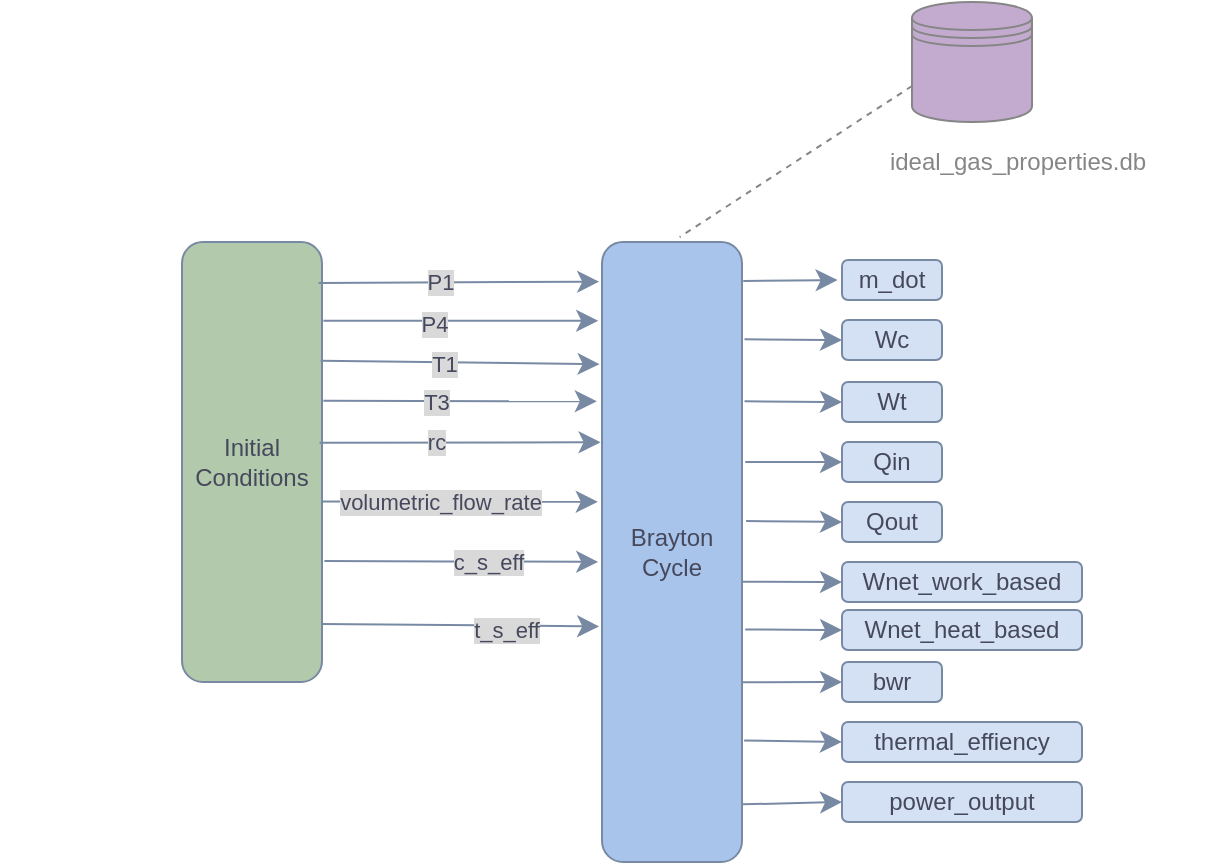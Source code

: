 <mxfile version="27.1.6">
  <diagram id="dMFPq8Ma2SvLUkesaSkS" name="Page-1">
    <mxGraphModel dx="1668" dy="894" grid="1" gridSize="10" guides="1" tooltips="1" connect="1" arrows="1" fold="1" page="1" pageScale="1" pageWidth="1169" pageHeight="827" background="light-dark(#FFFFFF,#F7F7F7)" math="0" shadow="0">
      <root>
        <mxCell id="0" />
        <mxCell id="1" parent="0" />
        <mxCell id="d45avjFu-AIYiAAqqC4H-20" value="" style="edgeStyle=elbowEdgeStyle;elbow=horizontal;endArrow=classic;html=1;curved=0;rounded=1;endSize=8;startSize=8;fontSize=12;entryDx=0;entryDy=0;entryPerimeter=0;labelBackgroundColor=none;strokeColor=#788AA3;fontColor=default;exitX=0.65;exitY=0.578;exitDx=0;exitDy=0;exitPerimeter=0;" parent="1" edge="1">
          <mxGeometry width="50" height="50" relative="1" as="geometry">
            <mxPoint x="40" y="400" as="sourcePoint" />
            <mxPoint x="40" y="400" as="targetPoint" />
            <Array as="points" />
          </mxGeometry>
        </mxCell>
        <mxCell id="d45avjFu-AIYiAAqqC4H-77" value="" style="endArrow=classic;html=1;rounded=1;fontSize=12;startSize=8;endSize=8;curved=1;entryX=-0.027;entryY=0.516;entryDx=0;entryDy=0;labelBackgroundColor=none;strokeColor=#788AA3;fontColor=default;entryPerimeter=0;exitX=1.017;exitY=0.725;exitDx=0;exitDy=0;exitPerimeter=0;" parent="1" edge="1" target="UK6CqygBZyEi8A3h2Iro-12" source="PbpaKHzW4S6jHEZwpi4d-8">
          <mxGeometry width="50" height="50" relative="1" as="geometry">
            <mxPoint x="81" y="299" as="sourcePoint" />
            <mxPoint x="401" y="299.06" as="targetPoint" />
          </mxGeometry>
        </mxCell>
        <mxCell id="UK6CqygBZyEi8A3h2Iro-17" value="c_s_eff" style="edgeLabel;html=1;align=center;verticalAlign=middle;resizable=0;points=[];fontColor=light-dark(#46495D,#46495D);labelBackgroundColor=light-dark(#D9D9D9,#DBDBDB);" parent="d45avjFu-AIYiAAqqC4H-77" vertex="1" connectable="0">
          <mxGeometry x="0.723" y="-2" relative="1" as="geometry">
            <mxPoint x="-36" y="-2" as="offset" />
          </mxGeometry>
        </mxCell>
        <mxCell id="d45avjFu-AIYiAAqqC4H-79" value="" style="endArrow=classic;html=1;rounded=1;fontSize=12;startSize=8;endSize=8;curved=1;entryX=-0.02;entryY=0.62;entryDx=0;entryDy=0;labelBackgroundColor=none;strokeColor=#788AA3;fontColor=default;entryPerimeter=0;exitX=0.997;exitY=0.868;exitDx=0;exitDy=0;exitPerimeter=0;" parent="1" edge="1" target="UK6CqygBZyEi8A3h2Iro-12" source="PbpaKHzW4S6jHEZwpi4d-8">
          <mxGeometry width="50" height="50" relative="1" as="geometry">
            <mxPoint x="71" y="340" as="sourcePoint" />
            <mxPoint x="398.97" y="331" as="targetPoint" />
          </mxGeometry>
        </mxCell>
        <mxCell id="UK6CqygBZyEi8A3h2Iro-18" value="t_s_eff" style="edgeLabel;html=1;align=center;verticalAlign=middle;resizable=0;points=[];fontColor=light-dark(#46495D,#46495D);labelBackgroundColor=light-dark(#D9D9D9,#DBDBDB);" parent="d45avjFu-AIYiAAqqC4H-79" vertex="1" connectable="0">
          <mxGeometry x="0.758" relative="1" as="geometry">
            <mxPoint x="-30" y="2" as="offset" />
          </mxGeometry>
        </mxCell>
        <mxCell id="PbpaKHzW4S6jHEZwpi4d-8" value="Initial Conditions" style="rounded=1;whiteSpace=wrap;html=1;labelBackgroundColor=none;fillColor=light-dark(#B2C9AB,#CCFFCC);strokeColor=#788AA3;fontColor=light-dark(#46495D,#46495D);" parent="1" vertex="1">
          <mxGeometry x="121" y="140" width="70" height="220" as="geometry" />
        </mxCell>
        <mxCell id="PbpaKHzW4S6jHEZwpi4d-22" value="" style="endArrow=classic;html=1;rounded=1;fontSize=12;startSize=8;endSize=8;curved=1;labelBackgroundColor=none;strokeColor=#788AA3;fontColor=default;verticalAlign=middle;entryX=-0.037;entryY=0.257;entryDx=0;entryDy=0;entryPerimeter=0;exitX=1.01;exitY=0.361;exitDx=0;exitDy=0;exitPerimeter=0;" parent="1" edge="1" target="UK6CqygBZyEi8A3h2Iro-12" source="PbpaKHzW4S6jHEZwpi4d-8">
          <mxGeometry width="50" height="50" relative="1" as="geometry">
            <mxPoint x="81" y="220" as="sourcePoint" />
            <mxPoint x="398.55" y="219.58" as="targetPoint" />
          </mxGeometry>
        </mxCell>
        <mxCell id="PbpaKHzW4S6jHEZwpi4d-23" value="T3" style="edgeLabel;html=1;align=center;verticalAlign=middle;resizable=0;points=[];fontColor=light-dark(#46495D,#46495D);labelBackgroundColor=light-dark(#D9D9D9,#DBDBDB);" parent="PbpaKHzW4S6jHEZwpi4d-22" vertex="1" connectable="0">
          <mxGeometry x="0.32" relative="1" as="geometry">
            <mxPoint x="-34" as="offset" />
          </mxGeometry>
        </mxCell>
        <mxCell id="PbpaKHzW4S6jHEZwpi4d-30" value="" style="endArrow=classic;html=1;rounded=1;fontSize=12;startSize=8;endSize=8;curved=1;labelBackgroundColor=none;strokeColor=#788AA3;fontColor=default;verticalAlign=middle;entryX=-0.02;entryY=0.064;entryDx=0;entryDy=0;entryPerimeter=0;exitX=0.976;exitY=0.093;exitDx=0;exitDy=0;exitPerimeter=0;" parent="1" target="UK6CqygBZyEi8A3h2Iro-12" edge="1" source="PbpaKHzW4S6jHEZwpi4d-8">
          <mxGeometry width="50" height="50" relative="1" as="geometry">
            <mxPoint x="71" y="160" as="sourcePoint" />
            <mxPoint x="201" y="160" as="targetPoint" />
          </mxGeometry>
        </mxCell>
        <mxCell id="PbpaKHzW4S6jHEZwpi4d-31" value="P1" style="edgeLabel;html=1;align=center;verticalAlign=middle;resizable=0;points=[];fontColor=light-dark(#46495D,#46495D);labelBackgroundColor=light-dark(#D9D9D9,#DBDBDB);" parent="PbpaKHzW4S6jHEZwpi4d-30" vertex="1" connectable="0">
          <mxGeometry x="0.32" relative="1" as="geometry">
            <mxPoint x="-32" as="offset" />
          </mxGeometry>
        </mxCell>
        <mxCell id="PbpaKHzW4S6jHEZwpi4d-34" value="" style="endArrow=classic;html=1;rounded=1;fontSize=12;startSize=8;endSize=8;curved=1;labelBackgroundColor=none;strokeColor=#788AA3;fontColor=default;verticalAlign=middle;exitX=0.983;exitY=0.456;exitDx=0;exitDy=0;exitPerimeter=0;entryX=-0.01;entryY=0.323;entryDx=0;entryDy=0;entryPerimeter=0;" parent="1" target="UK6CqygBZyEi8A3h2Iro-12" edge="1" source="PbpaKHzW4S6jHEZwpi4d-8">
          <mxGeometry width="50" height="50" relative="1" as="geometry">
            <mxPoint x="81" y="240" as="sourcePoint" />
            <mxPoint x="401" y="240" as="targetPoint" />
          </mxGeometry>
        </mxCell>
        <mxCell id="PbpaKHzW4S6jHEZwpi4d-35" value="rc" style="edgeLabel;html=1;align=center;verticalAlign=middle;resizable=0;points=[];fontColor=light-dark(#46495D,#46495D);labelBackgroundColor=light-dark(#D9D9D9,#DBDBDB);" parent="PbpaKHzW4S6jHEZwpi4d-34" vertex="1" connectable="0">
          <mxGeometry x="0.32" relative="1" as="geometry">
            <mxPoint x="-35" as="offset" />
          </mxGeometry>
        </mxCell>
        <mxCell id="PbpaKHzW4S6jHEZwpi4d-36" value="" style="endArrow=classic;html=1;rounded=1;fontSize=12;startSize=8;endSize=8;curved=1;labelBackgroundColor=none;strokeColor=#788AA3;fontColor=default;verticalAlign=middle;entryX=-0.027;entryY=0.127;entryDx=0;entryDy=0;entryPerimeter=0;exitX=1.01;exitY=0.179;exitDx=0;exitDy=0;exitPerimeter=0;" parent="1" edge="1" target="UK6CqygBZyEi8A3h2Iro-12" source="PbpaKHzW4S6jHEZwpi4d-8">
          <mxGeometry width="50" height="50" relative="1" as="geometry">
            <mxPoint x="81" y="180" as="sourcePoint" />
            <mxPoint x="397.36" y="180.2" as="targetPoint" />
          </mxGeometry>
        </mxCell>
        <mxCell id="PbpaKHzW4S6jHEZwpi4d-37" value="P4" style="edgeLabel;html=1;align=center;verticalAlign=middle;resizable=0;points=[];fontColor=light-dark(#46495D,#46495D);labelBackgroundColor=light-dark(#D9D9D9,#DBDBDB);" parent="PbpaKHzW4S6jHEZwpi4d-36" vertex="1" connectable="0">
          <mxGeometry x="0.32" relative="1" as="geometry">
            <mxPoint x="-35" y="1" as="offset" />
          </mxGeometry>
        </mxCell>
        <mxCell id="PbpaKHzW4S6jHEZwpi4d-38" value="" style="endArrow=classic;html=1;rounded=1;fontSize=12;startSize=8;endSize=8;curved=1;labelBackgroundColor=none;strokeColor=#788AA3;fontColor=default;verticalAlign=middle;entryX=-0.03;entryY=0.419;entryDx=0;entryDy=0;entryPerimeter=0;exitX=0.997;exitY=0.59;exitDx=0;exitDy=0;exitPerimeter=0;" parent="1" edge="1" target="UK6CqygBZyEi8A3h2Iro-12" source="PbpaKHzW4S6jHEZwpi4d-8">
          <mxGeometry width="50" height="50" relative="1" as="geometry">
            <mxPoint x="81" y="270" as="sourcePoint" />
            <mxPoint x="401" y="270.0" as="targetPoint" />
          </mxGeometry>
        </mxCell>
        <mxCell id="PbpaKHzW4S6jHEZwpi4d-39" value="volumetric_flow_rate" style="edgeLabel;html=1;align=center;verticalAlign=middle;resizable=0;points=[];fontColor=light-dark(#46495D,#46495D);labelBackgroundColor=light-dark(#D9D9D9,#DBDBDB);" parent="PbpaKHzW4S6jHEZwpi4d-38" vertex="1" connectable="0">
          <mxGeometry x="0.32" relative="1" as="geometry">
            <mxPoint x="-32" as="offset" />
          </mxGeometry>
        </mxCell>
        <mxCell id="PbpaKHzW4S6jHEZwpi4d-41" value="" style="endArrow=classic;html=1;rounded=1;fontSize=12;startSize=8;endSize=8;curved=1;labelBackgroundColor=none;strokeColor=#788AA3;fontColor=default;verticalAlign=middle;entryX=-0.044;entryY=0.5;entryDx=0;entryDy=0;exitX=1.009;exitY=0.063;exitDx=0;exitDy=0;exitPerimeter=0;entryPerimeter=0;" parent="1" target="PbpaKHzW4S6jHEZwpi4d-42" edge="1" source="UK6CqygBZyEi8A3h2Iro-12">
          <mxGeometry width="50" height="50" relative="1" as="geometry">
            <mxPoint x="471" y="159" as="sourcePoint" />
            <mxPoint x="480" y="159" as="targetPoint" />
          </mxGeometry>
        </mxCell>
        <mxCell id="PbpaKHzW4S6jHEZwpi4d-42" value="m_dot" style="rounded=1;whiteSpace=wrap;html=1;labelBackgroundColor=none;fillColor=light-dark(#D4E1F5,#9AC7BF);strokeColor=#788AA3;fontColor=light-dark(#46495D,#46495D);" parent="1" vertex="1">
          <mxGeometry x="451" y="149" width="50" height="20" as="geometry" />
        </mxCell>
        <mxCell id="PbpaKHzW4S6jHEZwpi4d-53" value="" style="group" parent="1" vertex="1" connectable="0">
          <mxGeometry x="441" y="20" width="195" height="90" as="geometry" />
        </mxCell>
        <mxCell id="PbpaKHzW4S6jHEZwpi4d-54" value="" style="shape=datastore;whiteSpace=wrap;html=1;fillColor=#C3ABD0;strokeColor=#868686;" parent="PbpaKHzW4S6jHEZwpi4d-53" vertex="1">
          <mxGeometry x="45" width="60" height="60" as="geometry" />
        </mxCell>
        <mxCell id="PbpaKHzW4S6jHEZwpi4d-55" value="ideal_gas_properties.db" style="rounded=0;whiteSpace=wrap;html=1;strokeColor=none;fillColor=none;fontColor=#868686;" parent="PbpaKHzW4S6jHEZwpi4d-53" vertex="1">
          <mxGeometry x="22.5" y="70" width="150" height="20" as="geometry" />
        </mxCell>
        <mxCell id="PbpaKHzW4S6jHEZwpi4d-56" value="" style="endArrow=none;dashed=1;html=1;rounded=0;strokeColor=#868686;entryX=0.555;entryY=-0.008;entryDx=0;entryDy=0;exitX=0;exitY=0.7;exitDx=0;exitDy=0;entryPerimeter=0;" parent="1" source="PbpaKHzW4S6jHEZwpi4d-54" target="UK6CqygBZyEi8A3h2Iro-12" edge="1">
          <mxGeometry width="50" height="50" relative="1" as="geometry">
            <mxPoint x="493" y="70" as="sourcePoint" />
            <mxPoint x="416" y="140" as="targetPoint" />
          </mxGeometry>
        </mxCell>
        <mxCell id="UK6CqygBZyEi8A3h2Iro-1" value="" style="endArrow=classic;html=1;rounded=1;fontSize=12;startSize=8;endSize=8;curved=1;labelBackgroundColor=none;strokeColor=#788AA3;fontColor=default;verticalAlign=middle;entryX=-0.017;entryY=0.197;entryDx=0;entryDy=0;entryPerimeter=0;exitX=0.99;exitY=0.27;exitDx=0;exitDy=0;exitPerimeter=0;" parent="1" target="UK6CqygBZyEi8A3h2Iro-12" edge="1" source="PbpaKHzW4S6jHEZwpi4d-8">
          <mxGeometry width="50" height="50" relative="1" as="geometry">
            <mxPoint x="81" y="200" as="sourcePoint" />
            <mxPoint x="199.74" y="200.0" as="targetPoint" />
          </mxGeometry>
        </mxCell>
        <mxCell id="UK6CqygBZyEi8A3h2Iro-2" value="T1" style="edgeLabel;html=1;align=center;verticalAlign=middle;resizable=0;points=[];fontColor=light-dark(#46495D,#46495D);labelBackgroundColor=light-dark(#D9D9D9,#DBDBDB);" parent="UK6CqygBZyEi8A3h2Iro-1" vertex="1" connectable="0">
          <mxGeometry x="0.32" relative="1" as="geometry">
            <mxPoint x="-31" as="offset" />
          </mxGeometry>
        </mxCell>
        <mxCell id="UK6CqygBZyEi8A3h2Iro-12" value="Brayton Cycle" style="rounded=1;whiteSpace=wrap;html=1;labelBackgroundColor=none;fillColor=light-dark(#A9C4EB,#A9C4EB);strokeColor=#788AA3;fontColor=light-dark(#46495D,#333333);" parent="1" vertex="1">
          <mxGeometry x="331" y="140" width="70" height="310" as="geometry" />
        </mxCell>
        <mxCell id="QhyKsPdQeMrUCFwZ5U9G-18" value="" style="endArrow=classic;html=1;rounded=1;fontSize=12;startSize=8;endSize=8;curved=1;labelBackgroundColor=none;strokeColor=#788AA3;fontColor=default;verticalAlign=middle;exitX=1.004;exitY=0.548;exitDx=0;exitDy=0;exitPerimeter=0;entryX=0;entryY=0.5;entryDx=0;entryDy=0;" parent="1" source="UK6CqygBZyEi8A3h2Iro-12" target="QhyKsPdQeMrUCFwZ5U9G-19" edge="1">
          <mxGeometry width="50" height="50" relative="1" as="geometry">
            <mxPoint x="501" y="310" as="sourcePoint" />
            <mxPoint x="521" y="310" as="targetPoint" />
          </mxGeometry>
        </mxCell>
        <mxCell id="QhyKsPdQeMrUCFwZ5U9G-19" value="Wnet_work_based" style="rounded=1;whiteSpace=wrap;html=1;labelBackgroundColor=none;fillColor=light-dark(#D4E1F5,#9AC7BF);strokeColor=#788AA3;fontColor=light-dark(#46495D,#46495D);" parent="1" vertex="1">
          <mxGeometry x="451" y="300" width="120" height="20" as="geometry" />
        </mxCell>
        <mxCell id="QhyKsPdQeMrUCFwZ5U9G-23" value="Wnet_heat_based" style="rounded=1;whiteSpace=wrap;html=1;labelBackgroundColor=none;fillColor=light-dark(#D4E1F5,#9AC7BF);strokeColor=#788AA3;fontColor=light-dark(#46495D,#46495D);" parent="1" vertex="1">
          <mxGeometry x="451" y="324" width="120" height="20" as="geometry" />
        </mxCell>
        <mxCell id="QhyKsPdQeMrUCFwZ5U9G-25" value="bwr" style="rounded=1;whiteSpace=wrap;html=1;labelBackgroundColor=none;fillColor=light-dark(#D4E1F5,#9AC7BF);strokeColor=#788AA3;fontColor=light-dark(#46495D,#46495D);" parent="1" vertex="1">
          <mxGeometry x="451" y="350" width="50" height="20" as="geometry" />
        </mxCell>
        <mxCell id="QhyKsPdQeMrUCFwZ5U9G-31" value="thermal_effiency" style="rounded=1;whiteSpace=wrap;html=1;labelBackgroundColor=none;fillColor=light-dark(#D4E1F5,#9AC7BF);strokeColor=#788AA3;fontColor=light-dark(#46495D,#46495D);" parent="1" vertex="1">
          <mxGeometry x="451" y="380" width="120" height="20" as="geometry" />
        </mxCell>
        <mxCell id="QhyKsPdQeMrUCFwZ5U9G-33" value="power_output" style="rounded=1;whiteSpace=wrap;html=1;labelBackgroundColor=none;fillColor=light-dark(#D4E1F5,#9AC7BF);strokeColor=#788AA3;fontColor=light-dark(#46495D,#46495D);" parent="1" vertex="1">
          <mxGeometry x="451" y="410" width="120" height="20" as="geometry" />
        </mxCell>
        <mxCell id="Z81KaxpP7HEMf0QDX8c_-1" value="Wc" style="rounded=1;whiteSpace=wrap;html=1;labelBackgroundColor=none;fillColor=light-dark(#D4E1F5,#9AC7BF);strokeColor=#788AA3;fontColor=light-dark(#46495D,#46495D);" parent="1" vertex="1">
          <mxGeometry x="451" y="179" width="50" height="20" as="geometry" />
        </mxCell>
        <mxCell id="Z81KaxpP7HEMf0QDX8c_-4" value="Wt" style="rounded=1;whiteSpace=wrap;html=1;labelBackgroundColor=none;fillColor=light-dark(#D4E1F5,#9AC7BF);strokeColor=#788AA3;fontColor=light-dark(#46495D,#46495D);" parent="1" vertex="1">
          <mxGeometry x="451" y="210" width="50" height="20" as="geometry" />
        </mxCell>
        <mxCell id="Z81KaxpP7HEMf0QDX8c_-7" value="Qin" style="rounded=1;whiteSpace=wrap;html=1;labelBackgroundColor=none;fillColor=light-dark(#D4E1F5,#9AC7BF);strokeColor=#788AA3;fontColor=light-dark(#46495D,#46495D);" parent="1" vertex="1">
          <mxGeometry x="451" y="240" width="50" height="20" as="geometry" />
        </mxCell>
        <mxCell id="Z81KaxpP7HEMf0QDX8c_-9" value="Qout" style="rounded=1;whiteSpace=wrap;html=1;labelBackgroundColor=none;fillColor=light-dark(#D4E1F5,#9AC7BF);strokeColor=#788AA3;fontColor=light-dark(#46495D,#46495D);" parent="1" vertex="1">
          <mxGeometry x="451" y="270" width="50" height="20" as="geometry" />
        </mxCell>
        <mxCell id="ZeFgxJd7Y2cIf3lmYooC-1" value="" style="endArrow=classic;html=1;rounded=1;fontSize=12;startSize=8;endSize=8;curved=1;labelBackgroundColor=none;strokeColor=#788AA3;fontColor=default;verticalAlign=middle;exitX=1.018;exitY=0.157;exitDx=0;exitDy=0;exitPerimeter=0;entryX=0;entryY=0.5;entryDx=0;entryDy=0;" parent="1" edge="1" target="Z81KaxpP7HEMf0QDX8c_-1" source="UK6CqygBZyEi8A3h2Iro-12">
          <mxGeometry width="50" height="50" relative="1" as="geometry">
            <mxPoint x="471" y="188.58" as="sourcePoint" />
            <mxPoint x="521" y="189" as="targetPoint" />
          </mxGeometry>
        </mxCell>
        <mxCell id="ZeFgxJd7Y2cIf3lmYooC-2" value="" style="endArrow=classic;html=1;rounded=1;fontSize=12;startSize=8;endSize=8;curved=1;labelBackgroundColor=none;strokeColor=#788AA3;fontColor=default;verticalAlign=middle;exitX=1.018;exitY=0.257;exitDx=0;exitDy=0;exitPerimeter=0;entryX=0;entryY=0.5;entryDx=0;entryDy=0;" parent="1" edge="1" target="Z81KaxpP7HEMf0QDX8c_-4" source="UK6CqygBZyEi8A3h2Iro-12">
          <mxGeometry width="50" height="50" relative="1" as="geometry">
            <mxPoint x="470" y="220" as="sourcePoint" />
            <mxPoint x="511" y="220" as="targetPoint" />
          </mxGeometry>
        </mxCell>
        <mxCell id="ZeFgxJd7Y2cIf3lmYooC-3" value="" style="endArrow=classic;html=1;rounded=1;fontSize=12;startSize=8;endSize=8;curved=1;labelBackgroundColor=none;strokeColor=#788AA3;fontColor=default;verticalAlign=middle;exitX=1.023;exitY=0.355;exitDx=0;exitDy=0;exitPerimeter=0;entryX=0;entryY=0.5;entryDx=0;entryDy=0;" parent="1" edge="1" target="Z81KaxpP7HEMf0QDX8c_-7" source="UK6CqygBZyEi8A3h2Iro-12">
          <mxGeometry width="50" height="50" relative="1" as="geometry">
            <mxPoint x="470" y="250" as="sourcePoint" />
            <mxPoint x="521" y="250" as="targetPoint" />
          </mxGeometry>
        </mxCell>
        <mxCell id="ZeFgxJd7Y2cIf3lmYooC-4" value="" style="endArrow=classic;html=1;rounded=1;fontSize=12;startSize=8;endSize=8;curved=1;labelBackgroundColor=none;strokeColor=#788AA3;fontColor=default;verticalAlign=middle;entryX=0;entryY=0.5;entryDx=0;entryDy=0;exitX=1.029;exitY=0.45;exitDx=0;exitDy=0;exitPerimeter=0;" parent="1" edge="1" target="Z81KaxpP7HEMf0QDX8c_-9" source="UK6CqygBZyEi8A3h2Iro-12">
          <mxGeometry width="50" height="50" relative="1" as="geometry">
            <mxPoint x="471" y="280" as="sourcePoint" />
            <mxPoint x="527" y="280" as="targetPoint" />
          </mxGeometry>
        </mxCell>
        <mxCell id="ZeFgxJd7Y2cIf3lmYooC-5" value="" style="endArrow=classic;html=1;rounded=1;fontSize=12;startSize=8;endSize=8;curved=1;labelBackgroundColor=none;strokeColor=#788AA3;fontColor=default;verticalAlign=middle;exitX=1.023;exitY=0.625;exitDx=0;exitDy=0;exitPerimeter=0;entryX=0;entryY=0.5;entryDx=0;entryDy=0;" parent="1" edge="1" target="QhyKsPdQeMrUCFwZ5U9G-23" source="UK6CqygBZyEi8A3h2Iro-12">
          <mxGeometry width="50" height="50" relative="1" as="geometry">
            <mxPoint x="411" y="334" as="sourcePoint" />
            <mxPoint x="521" y="334" as="targetPoint" />
          </mxGeometry>
        </mxCell>
        <mxCell id="ZeFgxJd7Y2cIf3lmYooC-6" value="" style="endArrow=classic;html=1;rounded=1;fontSize=12;startSize=8;endSize=8;curved=1;labelBackgroundColor=none;strokeColor=#788AA3;fontColor=default;verticalAlign=middle;exitX=1.001;exitY=0.71;exitDx=0;exitDy=0;exitPerimeter=0;entryX=0;entryY=0.5;entryDx=0;entryDy=0;" parent="1" edge="1" target="QhyKsPdQeMrUCFwZ5U9G-25" source="UK6CqygBZyEi8A3h2Iro-12">
          <mxGeometry width="50" height="50" relative="1" as="geometry">
            <mxPoint x="471" y="360" as="sourcePoint" />
            <mxPoint x="521" y="360" as="targetPoint" />
          </mxGeometry>
        </mxCell>
        <mxCell id="ZeFgxJd7Y2cIf3lmYooC-7" value="" style="endArrow=classic;html=1;rounded=1;fontSize=12;startSize=8;endSize=8;curved=1;labelBackgroundColor=none;strokeColor=#788AA3;fontColor=default;verticalAlign=middle;exitX=1.015;exitY=0.804;exitDx=0;exitDy=0;exitPerimeter=0;entryX=0;entryY=0.5;entryDx=0;entryDy=0;" parent="1" edge="1" target="QhyKsPdQeMrUCFwZ5U9G-31" source="UK6CqygBZyEi8A3h2Iro-12">
          <mxGeometry width="50" height="50" relative="1" as="geometry">
            <mxPoint x="471" y="390" as="sourcePoint" />
            <mxPoint x="521" y="389" as="targetPoint" />
          </mxGeometry>
        </mxCell>
        <mxCell id="ZeFgxJd7Y2cIf3lmYooC-8" value="" style="endArrow=classic;html=1;rounded=1;fontSize=12;startSize=8;endSize=8;curved=1;labelBackgroundColor=none;strokeColor=#788AA3;fontColor=default;verticalAlign=middle;exitX=1.004;exitY=0.907;exitDx=0;exitDy=0;exitPerimeter=0;entryX=0;entryY=0.5;entryDx=0;entryDy=0;" parent="1" edge="1" target="QhyKsPdQeMrUCFwZ5U9G-33" source="UK6CqygBZyEi8A3h2Iro-12">
          <mxGeometry width="50" height="50" relative="1" as="geometry">
            <mxPoint x="471" y="420" as="sourcePoint" />
            <mxPoint x="521" y="420" as="targetPoint" />
          </mxGeometry>
        </mxCell>
      </root>
    </mxGraphModel>
  </diagram>
</mxfile>
